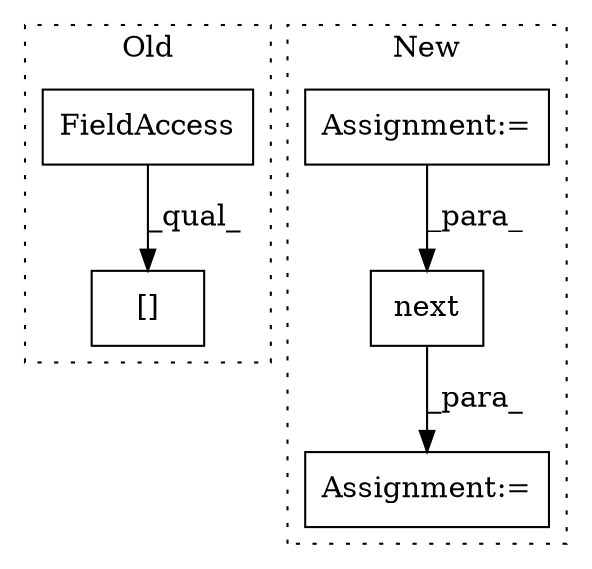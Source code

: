digraph G {
subgraph cluster0 {
1 [label="[]" a="2" s="339,382" l="11,1" shape="box"];
4 [label="FieldAccess" a="22" s="339" l="10" shape="box"];
label = "Old";
style="dotted";
}
subgraph cluster1 {
2 [label="next" a="32" s="401,528" l="14,-3" shape="box"];
3 [label="Assignment:=" a="7" s="400" l="1" shape="box"];
5 [label="Assignment:=" a="7" s="474" l="48" shape="box"];
label = "New";
style="dotted";
}
2 -> 3 [label="_para_"];
4 -> 1 [label="_qual_"];
5 -> 2 [label="_para_"];
}